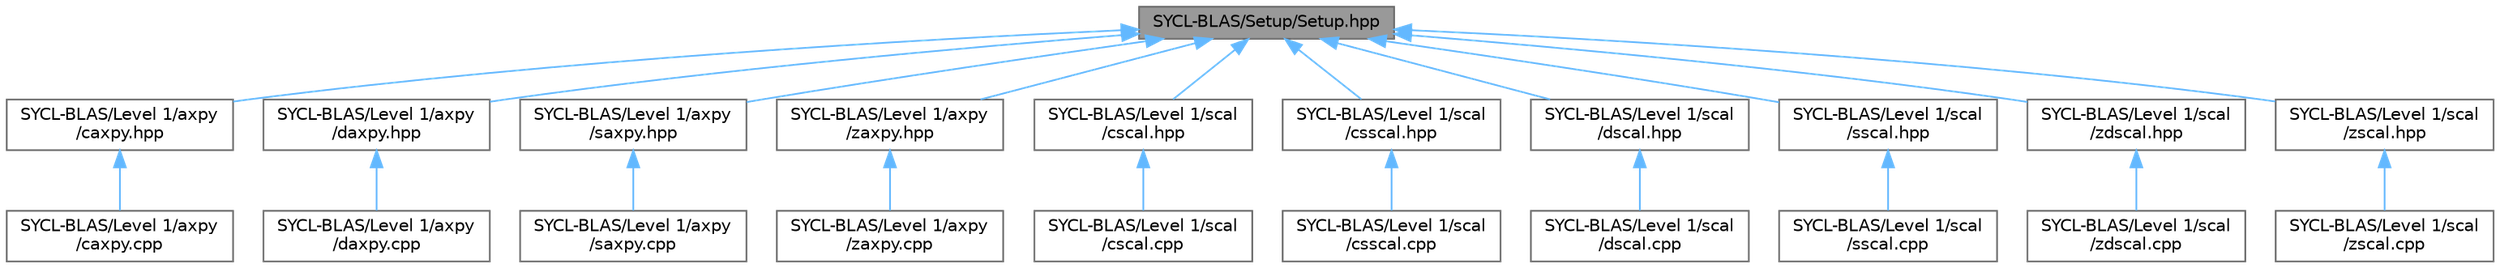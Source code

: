 digraph "SYCL-BLAS/Setup/Setup.hpp"
{
 // LATEX_PDF_SIZE
  bgcolor="transparent";
  edge [fontname=Helvetica,fontsize=10,labelfontname=Helvetica,labelfontsize=10];
  node [fontname=Helvetica,fontsize=10,shape=box,height=0.2,width=0.4];
  Node1 [id="Node000001",label="SYCL-BLAS/Setup/Setup.hpp",height=0.2,width=0.4,color="gray40", fillcolor="grey60", style="filled", fontcolor="black",tooltip=" "];
  Node1 -> Node2 [id="edge1_Node000001_Node000002",dir="back",color="steelblue1",style="solid",tooltip=" "];
  Node2 [id="Node000002",label="SYCL-BLAS/Level 1/axpy\l/caxpy.hpp",height=0.2,width=0.4,color="grey40", fillcolor="white", style="filled",URL="$caxpy_8hpp.html",tooltip=" "];
  Node2 -> Node3 [id="edge2_Node000002_Node000003",dir="back",color="steelblue1",style="solid",tooltip=" "];
  Node3 [id="Node000003",label="SYCL-BLAS/Level 1/axpy\l/caxpy.cpp",height=0.2,width=0.4,color="grey40", fillcolor="white", style="filled",URL="$caxpy_8cpp.html",tooltip=" "];
  Node1 -> Node4 [id="edge3_Node000001_Node000004",dir="back",color="steelblue1",style="solid",tooltip=" "];
  Node4 [id="Node000004",label="SYCL-BLAS/Level 1/axpy\l/daxpy.hpp",height=0.2,width=0.4,color="grey40", fillcolor="white", style="filled",URL="$daxpy_8hpp.html",tooltip=" "];
  Node4 -> Node5 [id="edge4_Node000004_Node000005",dir="back",color="steelblue1",style="solid",tooltip=" "];
  Node5 [id="Node000005",label="SYCL-BLAS/Level 1/axpy\l/daxpy.cpp",height=0.2,width=0.4,color="grey40", fillcolor="white", style="filled",URL="$daxpy_8cpp.html",tooltip=" "];
  Node1 -> Node6 [id="edge5_Node000001_Node000006",dir="back",color="steelblue1",style="solid",tooltip=" "];
  Node6 [id="Node000006",label="SYCL-BLAS/Level 1/axpy\l/saxpy.hpp",height=0.2,width=0.4,color="grey40", fillcolor="white", style="filled",URL="$saxpy_8hpp.html",tooltip=" "];
  Node6 -> Node7 [id="edge6_Node000006_Node000007",dir="back",color="steelblue1",style="solid",tooltip=" "];
  Node7 [id="Node000007",label="SYCL-BLAS/Level 1/axpy\l/saxpy.cpp",height=0.2,width=0.4,color="grey40", fillcolor="white", style="filled",URL="$saxpy_8cpp.html",tooltip=" "];
  Node1 -> Node8 [id="edge7_Node000001_Node000008",dir="back",color="steelblue1",style="solid",tooltip=" "];
  Node8 [id="Node000008",label="SYCL-BLAS/Level 1/axpy\l/zaxpy.hpp",height=0.2,width=0.4,color="grey40", fillcolor="white", style="filled",URL="$zaxpy_8hpp.html",tooltip=" "];
  Node8 -> Node9 [id="edge8_Node000008_Node000009",dir="back",color="steelblue1",style="solid",tooltip=" "];
  Node9 [id="Node000009",label="SYCL-BLAS/Level 1/axpy\l/zaxpy.cpp",height=0.2,width=0.4,color="grey40", fillcolor="white", style="filled",URL="$zaxpy_8cpp.html",tooltip=" "];
  Node1 -> Node10 [id="edge9_Node000001_Node000010",dir="back",color="steelblue1",style="solid",tooltip=" "];
  Node10 [id="Node000010",label="SYCL-BLAS/Level 1/scal\l/cscal.hpp",height=0.2,width=0.4,color="grey40", fillcolor="white", style="filled",URL="$cscal_8hpp.html",tooltip=" "];
  Node10 -> Node11 [id="edge10_Node000010_Node000011",dir="back",color="steelblue1",style="solid",tooltip=" "];
  Node11 [id="Node000011",label="SYCL-BLAS/Level 1/scal\l/cscal.cpp",height=0.2,width=0.4,color="grey40", fillcolor="white", style="filled",URL="$cscal_8cpp.html",tooltip=" "];
  Node1 -> Node12 [id="edge11_Node000001_Node000012",dir="back",color="steelblue1",style="solid",tooltip=" "];
  Node12 [id="Node000012",label="SYCL-BLAS/Level 1/scal\l/csscal.hpp",height=0.2,width=0.4,color="grey40", fillcolor="white", style="filled",URL="$csscal_8hpp.html",tooltip=" "];
  Node12 -> Node13 [id="edge12_Node000012_Node000013",dir="back",color="steelblue1",style="solid",tooltip=" "];
  Node13 [id="Node000013",label="SYCL-BLAS/Level 1/scal\l/csscal.cpp",height=0.2,width=0.4,color="grey40", fillcolor="white", style="filled",URL="$csscal_8cpp.html",tooltip=" "];
  Node1 -> Node14 [id="edge13_Node000001_Node000014",dir="back",color="steelblue1",style="solid",tooltip=" "];
  Node14 [id="Node000014",label="SYCL-BLAS/Level 1/scal\l/dscal.hpp",height=0.2,width=0.4,color="grey40", fillcolor="white", style="filled",URL="$dscal_8hpp.html",tooltip=" "];
  Node14 -> Node15 [id="edge14_Node000014_Node000015",dir="back",color="steelblue1",style="solid",tooltip=" "];
  Node15 [id="Node000015",label="SYCL-BLAS/Level 1/scal\l/dscal.cpp",height=0.2,width=0.4,color="grey40", fillcolor="white", style="filled",URL="$dscal_8cpp.html",tooltip=" "];
  Node1 -> Node16 [id="edge15_Node000001_Node000016",dir="back",color="steelblue1",style="solid",tooltip=" "];
  Node16 [id="Node000016",label="SYCL-BLAS/Level 1/scal\l/sscal.hpp",height=0.2,width=0.4,color="grey40", fillcolor="white", style="filled",URL="$sscal_8hpp.html",tooltip=" "];
  Node16 -> Node17 [id="edge16_Node000016_Node000017",dir="back",color="steelblue1",style="solid",tooltip=" "];
  Node17 [id="Node000017",label="SYCL-BLAS/Level 1/scal\l/sscal.cpp",height=0.2,width=0.4,color="grey40", fillcolor="white", style="filled",URL="$sscal_8cpp.html",tooltip=" "];
  Node1 -> Node18 [id="edge17_Node000001_Node000018",dir="back",color="steelblue1",style="solid",tooltip=" "];
  Node18 [id="Node000018",label="SYCL-BLAS/Level 1/scal\l/zdscal.hpp",height=0.2,width=0.4,color="grey40", fillcolor="white", style="filled",URL="$zdscal_8hpp.html",tooltip=" "];
  Node18 -> Node19 [id="edge18_Node000018_Node000019",dir="back",color="steelblue1",style="solid",tooltip=" "];
  Node19 [id="Node000019",label="SYCL-BLAS/Level 1/scal\l/zdscal.cpp",height=0.2,width=0.4,color="grey40", fillcolor="white", style="filled",URL="$zdscal_8cpp.html",tooltip=" "];
  Node1 -> Node20 [id="edge19_Node000001_Node000020",dir="back",color="steelblue1",style="solid",tooltip=" "];
  Node20 [id="Node000020",label="SYCL-BLAS/Level 1/scal\l/zscal.hpp",height=0.2,width=0.4,color="grey40", fillcolor="white", style="filled",URL="$zscal_8hpp.html",tooltip=" "];
  Node20 -> Node21 [id="edge20_Node000020_Node000021",dir="back",color="steelblue1",style="solid",tooltip=" "];
  Node21 [id="Node000021",label="SYCL-BLAS/Level 1/scal\l/zscal.cpp",height=0.2,width=0.4,color="grey40", fillcolor="white", style="filled",URL="$zscal_8cpp.html",tooltip=" "];
}
